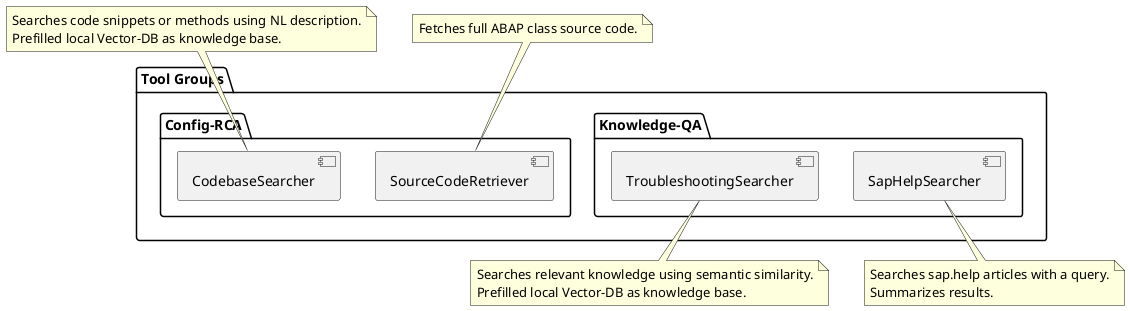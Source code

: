 @startuml ToolGroups

package "Tool Groups" {

    package "Knowledge-QA" {
        [TroubleshootingSearcher] as TS
        [SapHelpSearcher] as SH
    }

    package "Config-RCA" {
        [CodebaseSearcher] as CBS
        [SourceCodeRetriever] as SCR
    }
}

note bottom of TS
Searches relevant knowledge using semantic similarity.
Prefilled local Vector-DB as knowledge base.
end note

note bottom of SH
Searches sap.help articles with a query.
Summarizes results.
end note

note top of CBS
Searches code snippets or methods using NL description.
Prefilled local Vector-DB as knowledge base.
end note

note top of SCR
Fetches full ABAP class source code.
end note

@enduml
